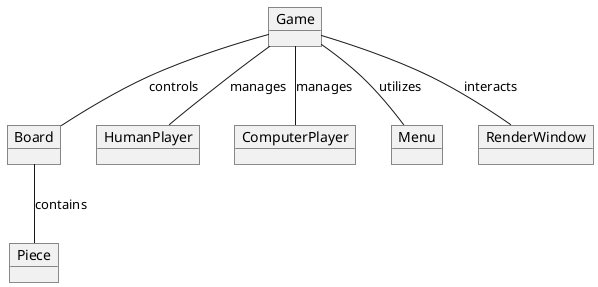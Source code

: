 @startuml

object Game
object Board
object HumanPlayer
object ComputerPlayer
object Piece
object Menu
object RenderWindow

Game -- Board : controls
Game -- HumanPlayer : manages
Game -- ComputerPlayer : manages
Board -- Piece : contains
Game -- Menu : utilizes
Game -- RenderWindow : interacts

@enduml
